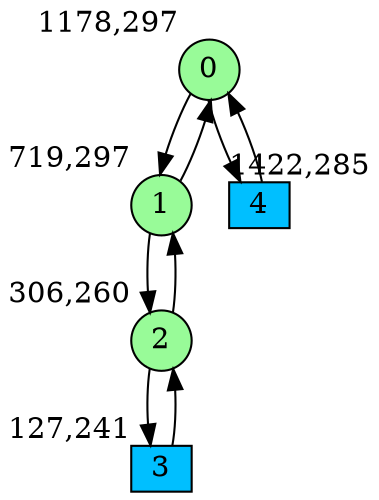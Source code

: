 digraph G {
graph [bgcolor=white]
node [shape=circle, style = filled, fillcolor=white,fixedsize=true, width=0.4, height=0.3 ]
0[xlabel="1178,297", pos = "16.4219,0!", fillcolor=palegreen ];
1[xlabel="719,297", pos = "9.25,0!", fillcolor=palegreen ];
2[xlabel="306,260", pos = "2.79688,0.578125!", fillcolor=palegreen ];
3[xlabel="127,241", pos = "0,0.875!", fillcolor=deepskyblue, shape=box ];
4[xlabel="1422,285", pos = "20.2344,0.1875!", fillcolor=deepskyblue, shape=box ];
0->1 ;
0->4 ;
1->0 ;
1->2 ;
2->1 ;
2->3 ;
3->2 ;
4->0 ;
}

